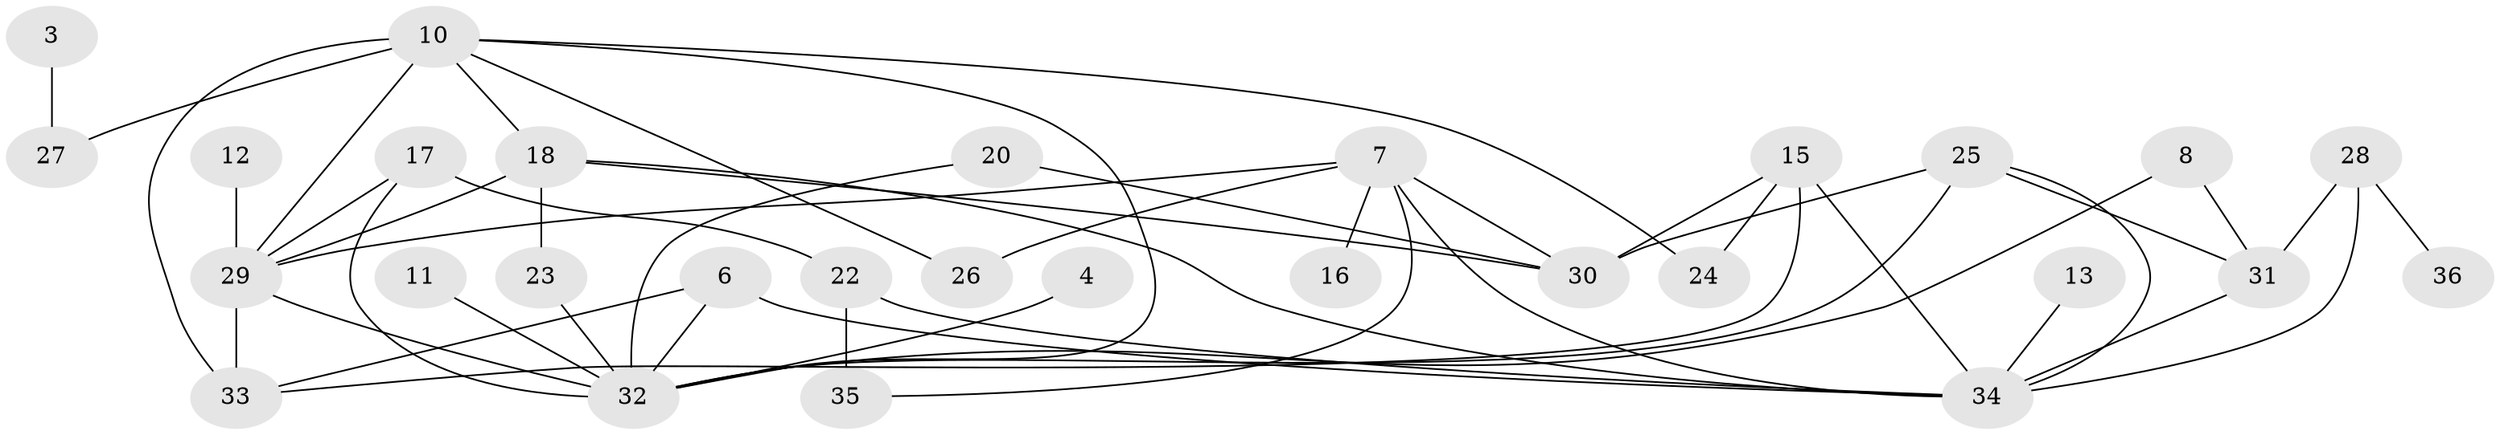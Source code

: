 // original degree distribution, {3: 0.24324324324324326, 0: 0.10810810810810811, 2: 0.2972972972972973, 1: 0.16216216216216217, 6: 0.05405405405405406, 5: 0.04054054054054054, 4: 0.06756756756756757, 8: 0.013513513513513514, 7: 0.013513513513513514}
// Generated by graph-tools (version 1.1) at 2025/25/03/09/25 03:25:24]
// undirected, 29 vertices, 49 edges
graph export_dot {
graph [start="1"]
  node [color=gray90,style=filled];
  3;
  4;
  6;
  7;
  8;
  10;
  11;
  12;
  13;
  15;
  16;
  17;
  18;
  20;
  22;
  23;
  24;
  25;
  26;
  27;
  28;
  29;
  30;
  31;
  32;
  33;
  34;
  35;
  36;
  3 -- 27 [weight=1.0];
  4 -- 32 [weight=1.0];
  6 -- 32 [weight=1.0];
  6 -- 33 [weight=1.0];
  6 -- 34 [weight=1.0];
  7 -- 16 [weight=1.0];
  7 -- 26 [weight=1.0];
  7 -- 29 [weight=1.0];
  7 -- 30 [weight=1.0];
  7 -- 34 [weight=1.0];
  7 -- 35 [weight=1.0];
  8 -- 31 [weight=1.0];
  8 -- 32 [weight=1.0];
  10 -- 18 [weight=1.0];
  10 -- 24 [weight=1.0];
  10 -- 26 [weight=1.0];
  10 -- 27 [weight=1.0];
  10 -- 29 [weight=2.0];
  10 -- 32 [weight=1.0];
  10 -- 33 [weight=1.0];
  11 -- 32 [weight=1.0];
  12 -- 29 [weight=1.0];
  13 -- 34 [weight=1.0];
  15 -- 24 [weight=1.0];
  15 -- 30 [weight=1.0];
  15 -- 33 [weight=1.0];
  15 -- 34 [weight=2.0];
  17 -- 22 [weight=1.0];
  17 -- 29 [weight=1.0];
  17 -- 32 [weight=1.0];
  18 -- 23 [weight=1.0];
  18 -- 29 [weight=1.0];
  18 -- 30 [weight=1.0];
  18 -- 34 [weight=1.0];
  20 -- 30 [weight=1.0];
  20 -- 32 [weight=1.0];
  22 -- 34 [weight=1.0];
  22 -- 35 [weight=2.0];
  23 -- 32 [weight=1.0];
  25 -- 30 [weight=1.0];
  25 -- 31 [weight=1.0];
  25 -- 32 [weight=1.0];
  25 -- 34 [weight=1.0];
  28 -- 31 [weight=1.0];
  28 -- 34 [weight=1.0];
  28 -- 36 [weight=1.0];
  29 -- 32 [weight=2.0];
  29 -- 33 [weight=2.0];
  31 -- 34 [weight=2.0];
}
